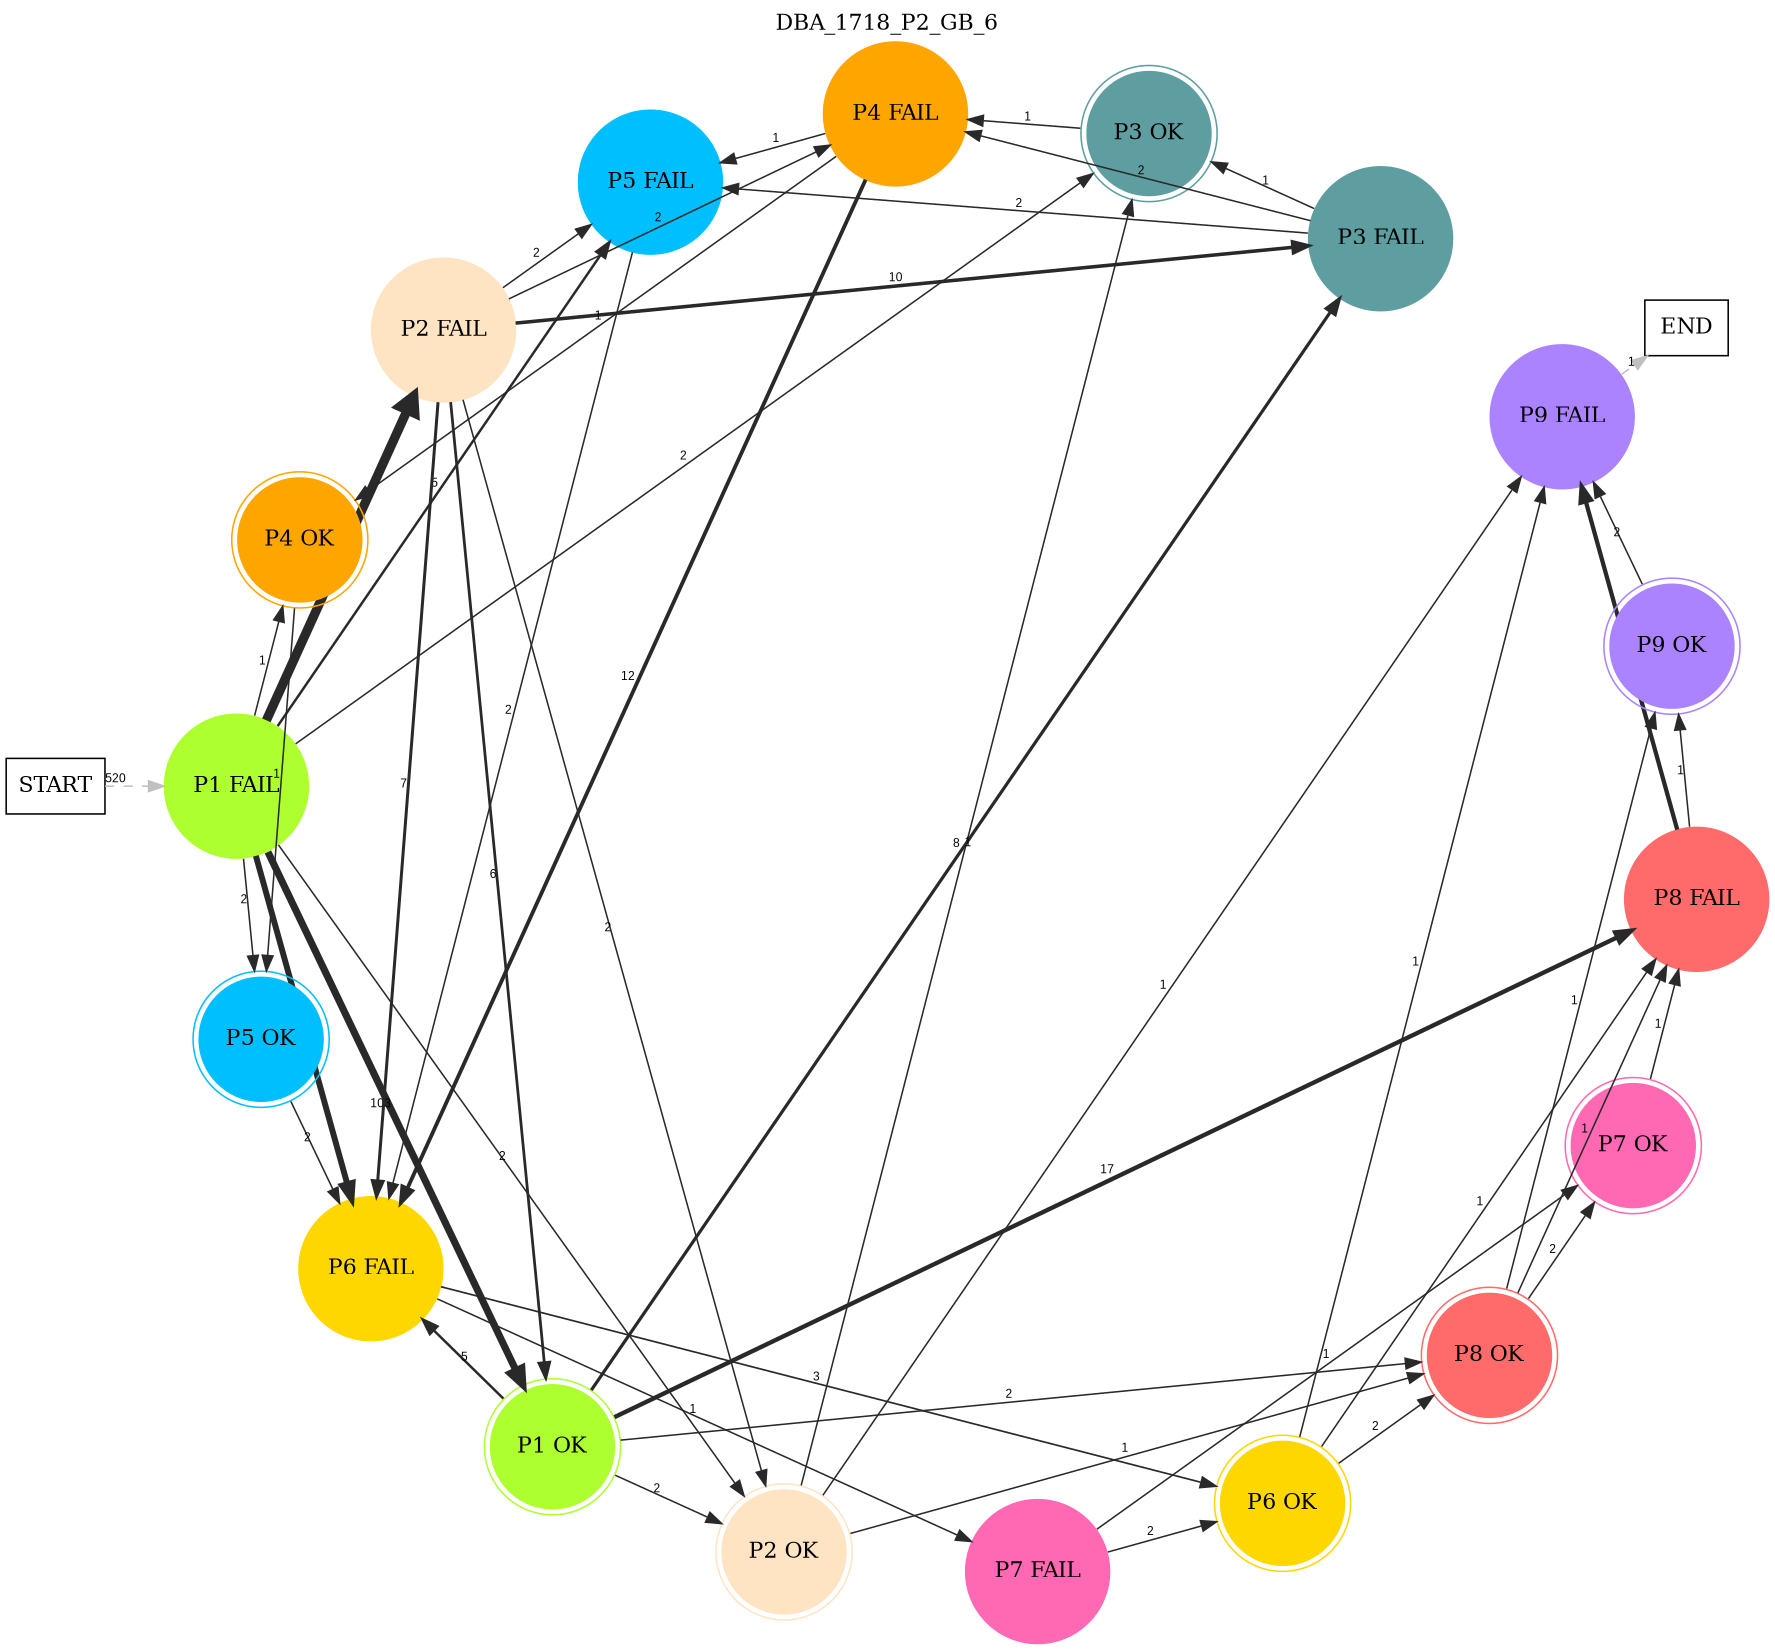 digraph DBA_1718_P2_GB_6 {
	labelloc="t";
	label=DBA_1718_P2_GB_6;
	dpi = 150
	size="16,11!";
	margin = 0;
layout=circo;
"START" [shape=box, fillcolor=white, style=filled, color=black]
"P1 FAIL" [shape=circle, color=greenyellow, style=filled]
"P1 OK" [shape=circle, color=greenyellow, peripheries=2, style=filled]
"P2 FAIL" [shape=circle, color=bisque, style=filled]
"P3 FAIL" [shape=circle, color=cadetblue, style=filled]
"P4 FAIL" [shape=circle, color=orange, style=filled]
"P5 FAIL" [shape=circle, color=deepskyblue, style=filled]
"P6 FAIL" [shape=circle, color=gold, style=filled]
"P8 FAIL" [shape=circle, color=indianred1, style=filled]
"P9 FAIL" [shape=circle, color=mediumpurple1, style=filled]
"P2 OK" [shape=circle, color=bisque, peripheries=2, style=filled]
"P3 OK" [shape=circle, color=cadetblue, peripheries=2, style=filled]
"P4 OK" [shape=circle, color=orange, peripheries=2, style=filled]
"P5 OK" [shape=circle, color=deepskyblue, peripheries=2, style=filled]
"P7 FAIL" [shape=circle, color=hotpink, style=filled]
"P7 OK" [shape=circle, color=hotpink, peripheries=2, style=filled]
"P6 OK" [shape=circle, color=gold, peripheries=2, style=filled]
"P8 OK" [shape=circle, color=indianred1, peripheries=2, style=filled]
"P9 OK" [shape=circle, color=mediumpurple1, peripheries=2, style=filled]
"END" [shape=box, fillcolor=white, style=filled, color=black]
"START" -> "P1 FAIL" [ style = dashed color=grey label ="520" labelfloat=false fontname="Arial" fontsize=8]

"P1 FAIL" -> "P1 OK" [ color=grey16 penwidth = "4.63472898822964"label ="103" labelfloat=false fontname="Arial" fontsize=8]

"P1 FAIL" -> "P2 FAIL" [ color=grey16 penwidth = "6.03068526026126"label ="416" labelfloat=false fontname="Arial" fontsize=8]

"P1 FAIL" -> "P5 FAIL" [ color=grey16 penwidth = "1.6094379124341"label ="5" labelfloat=false fontname="Arial" fontsize=8]

"P1 FAIL" -> "P6 FAIL" [ color=grey16 penwidth = "3.85014760171006"label ="47" labelfloat=false fontname="Arial" fontsize=8]

"P1 FAIL" -> "P2 OK" [ color=grey16 penwidth = "1"label ="2" labelfloat=false fontname="Arial" fontsize=8]

"P1 FAIL" -> "P3 OK" [ color=grey16 penwidth = "1"label ="2" labelfloat=false fontname="Arial" fontsize=8]

"P1 FAIL" -> "P4 OK" [ color=grey16 penwidth = "1"label ="1" labelfloat=false fontname="Arial" fontsize=8]

"P1 FAIL" -> "P5 OK" [ color=grey16 penwidth = "1"label ="2" labelfloat=false fontname="Arial" fontsize=8]

"P1 OK" -> "P3 FAIL" [ color=grey16 penwidth = "2.07944154167984"label ="8" labelfloat=false fontname="Arial" fontsize=8]

"P1 OK" -> "P6 FAIL" [ color=grey16 penwidth = "1.6094379124341"label ="5" labelfloat=false fontname="Arial" fontsize=8]

"P1 OK" -> "P8 FAIL" [ color=grey16 penwidth = "2.83321334405622"label ="17" labelfloat=false fontname="Arial" fontsize=8]

"P1 OK" -> "P2 OK" [ color=grey16 penwidth = "1"label ="2" labelfloat=false fontname="Arial" fontsize=8]

"P1 OK" -> "P8 OK" [ color=grey16 penwidth = "1"label ="2" labelfloat=false fontname="Arial" fontsize=8]

"P2 FAIL" -> "P1 OK" [ color=grey16 penwidth = "1.79175946922805"label ="6" labelfloat=false fontname="Arial" fontsize=8]

"P2 FAIL" -> "P3 FAIL" [ color=grey16 penwidth = "2.30258509299405"label ="10" labelfloat=false fontname="Arial" fontsize=8]

"P2 FAIL" -> "P4 FAIL" [ color=grey16 penwidth = "1"label ="2" labelfloat=false fontname="Arial" fontsize=8]

"P2 FAIL" -> "P5 FAIL" [ color=grey16 penwidth = "1"label ="2" labelfloat=false fontname="Arial" fontsize=8]

"P2 FAIL" -> "P6 FAIL" [ color=grey16 penwidth = "1.94591014905531"label ="7" labelfloat=false fontname="Arial" fontsize=8]

"P2 FAIL" -> "P2 OK" [ color=grey16 penwidth = "1"label ="2" labelfloat=false fontname="Arial" fontsize=8]

"P3 FAIL" -> "P4 FAIL" [ color=grey16 penwidth = "1"label ="2" labelfloat=false fontname="Arial" fontsize=8]

"P3 FAIL" -> "P5 FAIL" [ color=grey16 penwidth = "1"label ="2" labelfloat=false fontname="Arial" fontsize=8]

"P3 FAIL" -> "P3 OK" [ color=grey16 penwidth = "1"label ="1" labelfloat=false fontname="Arial" fontsize=8]

"P4 FAIL" -> "P5 FAIL" [ color=grey16 penwidth = "1"label ="1" labelfloat=false fontname="Arial" fontsize=8]

"P4 FAIL" -> "P6 FAIL" [ color=grey16 penwidth = "2.484906649788"label ="12" labelfloat=false fontname="Arial" fontsize=8]

"P4 FAIL" -> "P4 OK" [ color=grey16 penwidth = "1"label ="1" labelfloat=false fontname="Arial" fontsize=8]

"P5 FAIL" -> "P6 FAIL" [ color=grey16 penwidth = "1"label ="2" labelfloat=false fontname="Arial" fontsize=8]

"P6 FAIL" -> "P7 FAIL" [ color=grey16 penwidth = "1"label ="1" labelfloat=false fontname="Arial" fontsize=8]

"P6 FAIL" -> "P6 OK" [ color=grey16 penwidth = "1.09861228866811"label ="3" labelfloat=false fontname="Arial" fontsize=8]

"P8 FAIL" -> "P9 FAIL" [ color=grey16 penwidth = "2.77258872223978"label ="16" labelfloat=false fontname="Arial" fontsize=8]

"P8 FAIL" -> "P9 OK" [ color=grey16 penwidth = "1"label ="1" labelfloat=false fontname="Arial" fontsize=8]

"P9 FAIL" -> "END" [ style = dashed color=grey label ="1" labelfloat=false fontname="Arial" fontsize=8]

"P2 OK" -> "P9 FAIL" [ color=grey16 penwidth = "1"label ="1" labelfloat=false fontname="Arial" fontsize=8]

"P2 OK" -> "P3 OK" [ color=grey16 penwidth = "1"label ="1" labelfloat=false fontname="Arial" fontsize=8]

"P2 OK" -> "P8 OK" [ color=grey16 penwidth = "1"label ="1" labelfloat=false fontname="Arial" fontsize=8]

"P3 OK" -> "P4 FAIL" [ color=grey16 penwidth = "1"label ="1" labelfloat=false fontname="Arial" fontsize=8]

"P4 OK" -> "P5 OK" [ color=grey16 penwidth = "1"label ="1" labelfloat=false fontname="Arial" fontsize=8]

"P5 OK" -> "P6 FAIL" [ color=grey16 penwidth = "1"label ="2" labelfloat=false fontname="Arial" fontsize=8]

"P7 FAIL" -> "P7 OK" [ color=grey16 penwidth = "1"label ="1" labelfloat=false fontname="Arial" fontsize=8]

"P7 FAIL" -> "P6 OK" [ color=grey16 penwidth = "1"label ="2" labelfloat=false fontname="Arial" fontsize=8]

"P7 OK" -> "P8 FAIL" [ color=grey16 penwidth = "1"label ="1" labelfloat=false fontname="Arial" fontsize=8]

"P6 OK" -> "P8 FAIL" [ color=grey16 penwidth = "1"label ="1" labelfloat=false fontname="Arial" fontsize=8]

"P6 OK" -> "P9 FAIL" [ color=grey16 penwidth = "1"label ="1" labelfloat=false fontname="Arial" fontsize=8]

"P6 OK" -> "P8 OK" [ color=grey16 penwidth = "1"label ="2" labelfloat=false fontname="Arial" fontsize=8]

"P8 OK" -> "P8 FAIL" [ color=grey16 penwidth = "1"label ="1" labelfloat=false fontname="Arial" fontsize=8]

"P8 OK" -> "P7 OK" [ color=grey16 penwidth = "1"label ="2" labelfloat=false fontname="Arial" fontsize=8]

"P8 OK" -> "P9 OK" [ color=grey16 penwidth = "1"label ="1" labelfloat=false fontname="Arial" fontsize=8]

"P9 OK" -> "P9 FAIL" [ color=grey16 penwidth = "1"label ="2" labelfloat=false fontname="Arial" fontsize=8]

}
